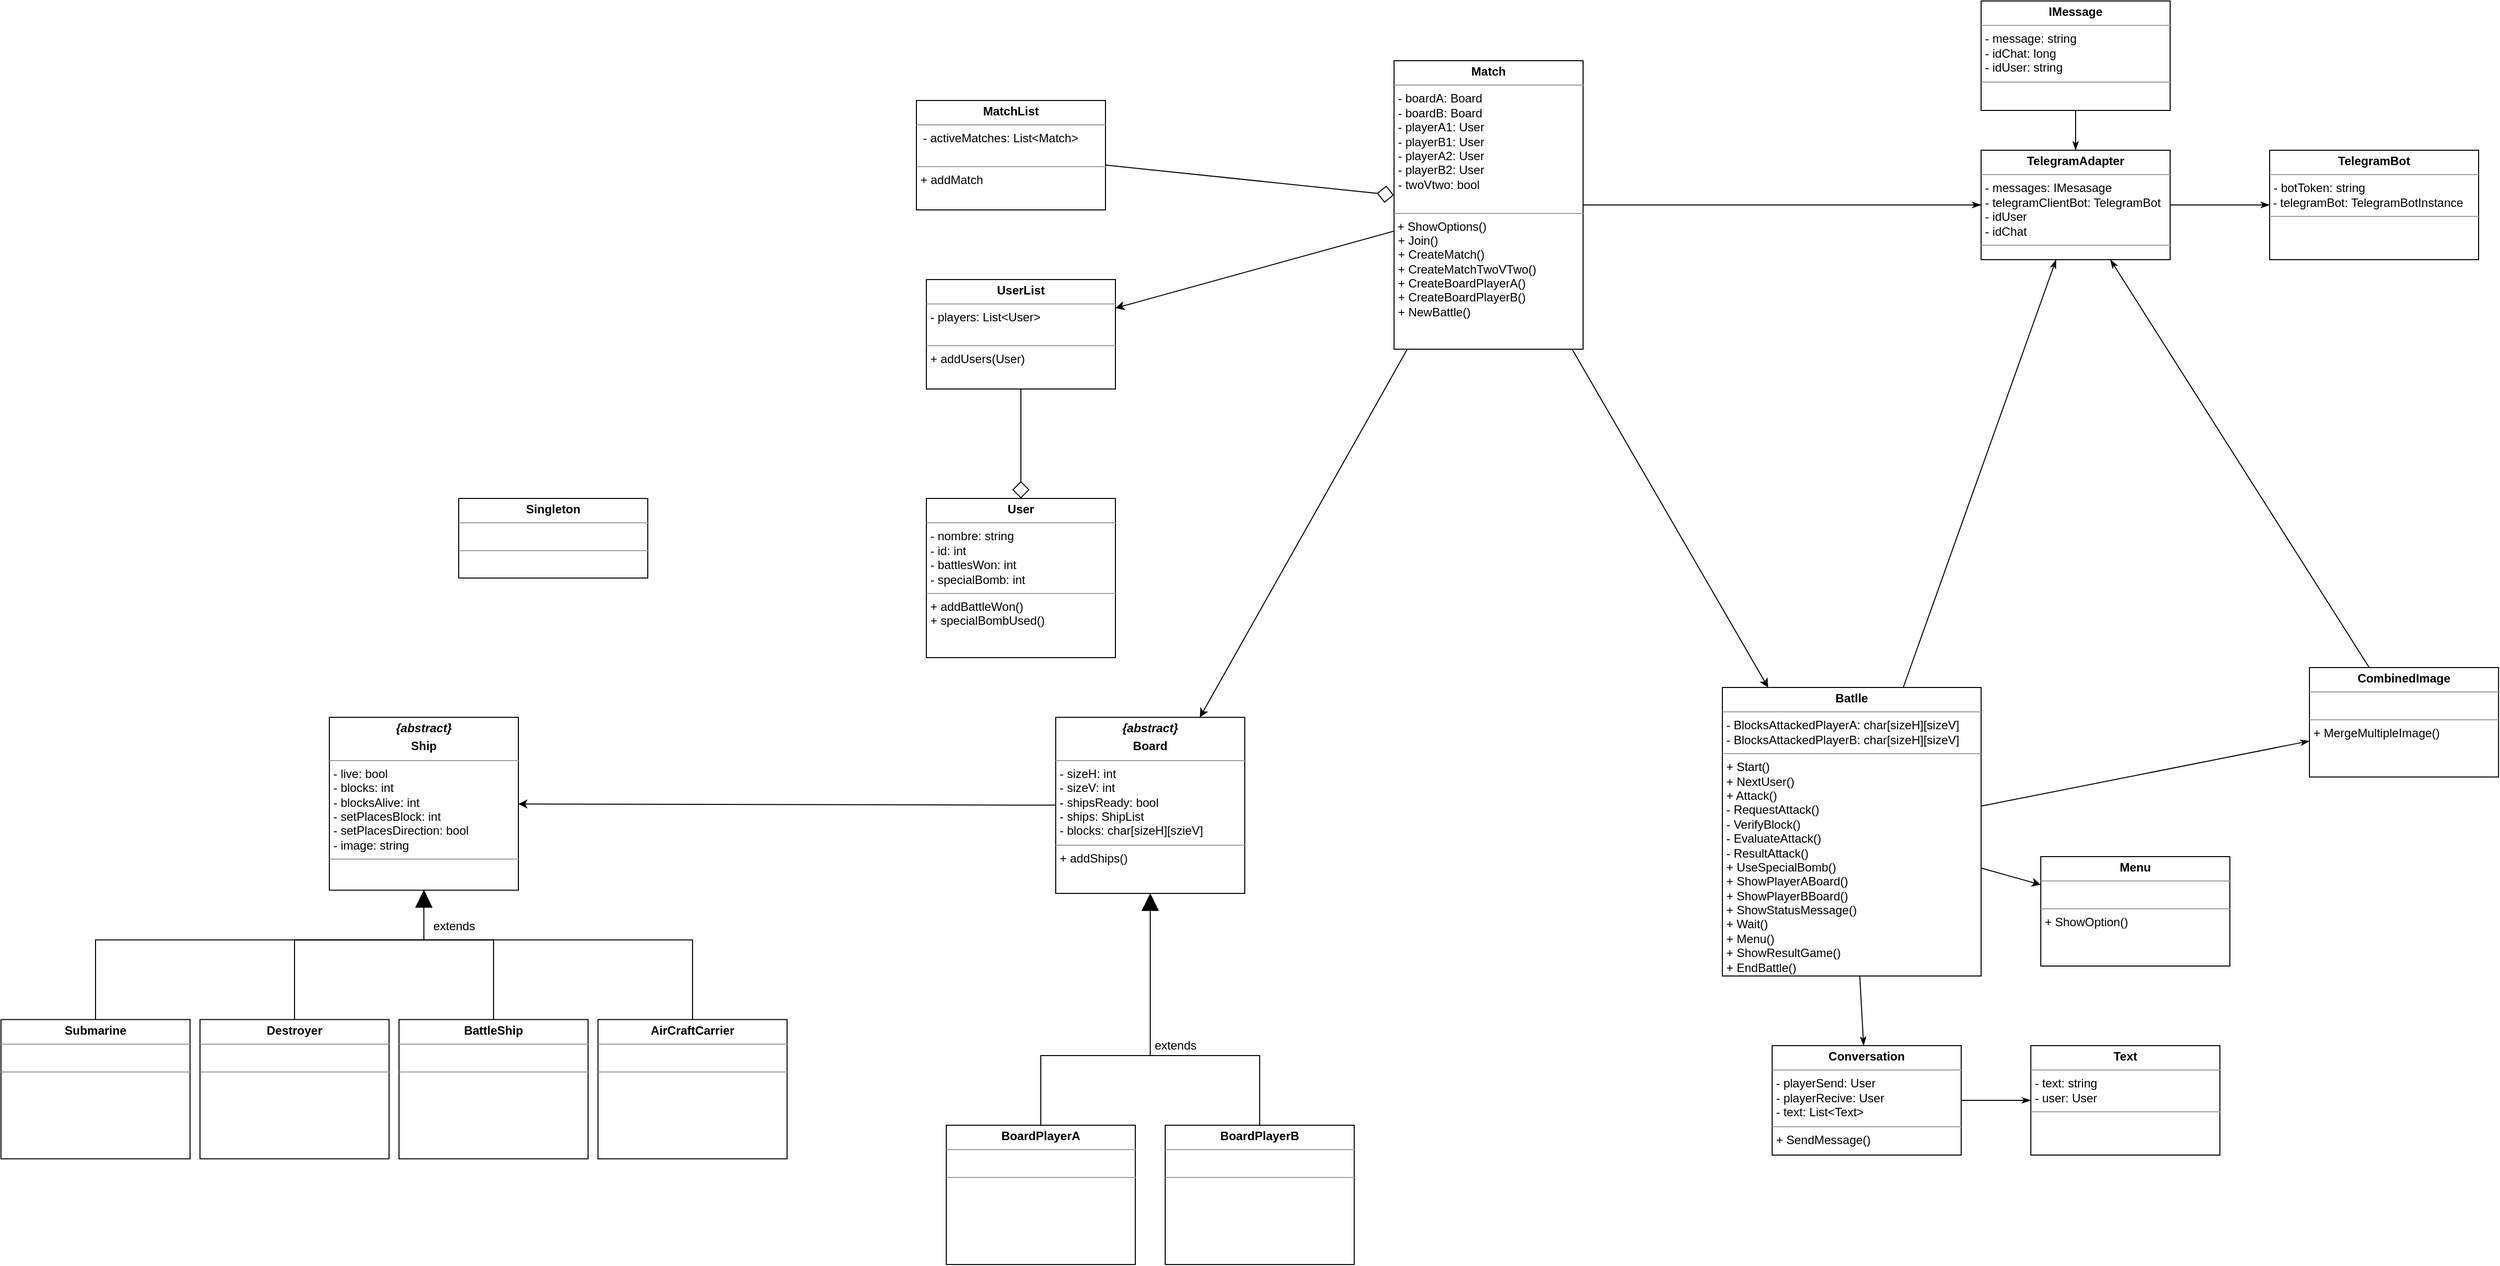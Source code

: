 <mxfile>
    <diagram name="Page-1" id="c4acf3e9-155e-7222-9cf6-157b1a14988f">
        <mxGraphModel dx="3019" dy="-309" grid="1" gridSize="10" guides="0" tooltips="1" connect="1" arrows="1" fold="1" page="0" pageScale="1" pageWidth="850" pageHeight="1100" background="none" math="0" shadow="0">
            <root>
                <mxCell id="0"/>
                <mxCell id="1" parent="0"/>
                <mxCell id="5d2195bd80daf111-18" value="&lt;p style=&quot;margin: 0px ; margin-top: 4px ; text-align: center&quot;&gt;&lt;b&gt;User&lt;/b&gt;&lt;br&gt;&lt;/p&gt;&lt;hr size=&quot;1&quot;&gt;&lt;p style=&quot;margin: 0px ; margin-left: 4px&quot;&gt;- nombre: string&lt;br&gt;- id: int&lt;/p&gt;&lt;p style=&quot;margin: 0px 0px 0px 4px&quot;&gt;- battlesWon: int&lt;/p&gt;&lt;p style=&quot;margin: 0px 0px 0px 4px&quot;&gt;- specialBomb: int&lt;/p&gt;&lt;hr size=&quot;1&quot;&gt;&lt;p style=&quot;margin: 0px 0px 0px 4px&quot;&gt;+ addBattleWon()&lt;/p&gt;&lt;p style=&quot;margin: 0px 0px 0px 4px&quot;&gt;+ specialBombUsed()&lt;/p&gt;" style="verticalAlign=top;align=left;overflow=fill;fontSize=12;fontFamily=Helvetica;html=1;rounded=0;shadow=0;comic=0;labelBackgroundColor=none;strokeWidth=1" parent="1" vertex="1">
                    <mxGeometry x="-690" y="1560" width="190" height="160" as="geometry"/>
                </mxCell>
                <mxCell id="16" style="edgeStyle=none;html=1;endArrow=classic;endFill=1;endSize=6;" parent="1" source="w-Vky3n0tNIHlPumxMTk-5" target="w-Vky3n0tNIHlPumxMTk-10" edge="1">
                    <mxGeometry relative="1" as="geometry">
                        <mxPoint x="-860" y="1869.709" as="targetPoint"/>
                    </mxGeometry>
                </mxCell>
                <mxCell id="w-Vky3n0tNIHlPumxMTk-5" value="&lt;p style=&quot;margin: 0px ; margin-top: 4px ; text-align: center&quot;&gt;&lt;b&gt;&lt;i&gt;{abstract}&lt;/i&gt;&lt;/b&gt;&lt;/p&gt;&lt;p style=&quot;margin: 0px ; margin-top: 4px ; text-align: center&quot;&gt;&lt;b&gt;Board&lt;/b&gt;&lt;/p&gt;&lt;hr size=&quot;1&quot;&gt;&lt;p style=&quot;margin: 0px ; margin-left: 4px&quot;&gt;- sizeH: int&lt;/p&gt;&lt;p style=&quot;margin: 0px ; margin-left: 4px&quot;&gt;- sizeV: int&lt;/p&gt;&lt;p style=&quot;margin: 0px ; margin-left: 4px&quot;&gt;- shipsReady: bool&lt;/p&gt;&lt;p style=&quot;margin: 0px ; margin-left: 4px&quot;&gt;- ships: ShipList&lt;/p&gt;&lt;p style=&quot;margin: 0px ; margin-left: 4px&quot;&gt;- blocks: char[sizeH][szieV]&lt;/p&gt;&lt;hr size=&quot;1&quot;&gt;&lt;p style=&quot;margin: 0px ; margin-left: 4px&quot;&gt;+ addShips()&lt;/p&gt;" style="verticalAlign=top;align=left;overflow=fill;fontSize=12;fontFamily=Helvetica;html=1;rounded=0;shadow=0;comic=0;labelBackgroundColor=none;strokeWidth=1" parent="1" vertex="1">
                    <mxGeometry x="-560" y="1780" width="190" height="177" as="geometry"/>
                </mxCell>
                <mxCell id="w-Vky3n0tNIHlPumxMTk-6" style="rounded=0;orthogonalLoop=1;jettySize=auto;html=1;endArrow=block;endFill=1;entryX=0.5;entryY=1;entryDx=0;entryDy=0;" parent="1" source="w-Vky3n0tNIHlPumxMTk-7" target="w-Vky3n0tNIHlPumxMTk-5" edge="1">
                    <mxGeometry relative="1" as="geometry">
                        <mxPoint x="-340" y="1990" as="targetPoint"/>
                        <Array as="points">
                            <mxPoint x="-575" y="2120"/>
                            <mxPoint x="-465" y="2120"/>
                        </Array>
                    </mxGeometry>
                </mxCell>
                <mxCell id="w-Vky3n0tNIHlPumxMTk-7" value="&lt;p style=&quot;margin: 0px ; margin-top: 4px ; text-align: center&quot;&gt;&lt;b&gt;BoardPlayerA&lt;/b&gt;&lt;/p&gt;&lt;hr size=&quot;1&quot;&gt;&lt;p style=&quot;margin: 0px ; margin-left: 4px&quot;&gt;&lt;br&gt;&lt;/p&gt;&lt;hr size=&quot;1&quot;&gt;&lt;p style=&quot;margin: 0px ; margin-left: 4px&quot;&gt;&lt;br&gt;&lt;/p&gt;" style="verticalAlign=top;align=left;overflow=fill;fontSize=12;fontFamily=Helvetica;html=1;rounded=0;shadow=0;comic=0;labelBackgroundColor=none;strokeWidth=1" parent="1" vertex="1">
                    <mxGeometry x="-670" y="2190" width="190" height="140" as="geometry"/>
                </mxCell>
                <mxCell id="w-Vky3n0tNIHlPumxMTk-8" style="rounded=0;orthogonalLoop=1;jettySize=auto;html=1;endArrow=block;endFill=1;endSize=15;" parent="1" source="w-Vky3n0tNIHlPumxMTk-9" target="w-Vky3n0tNIHlPumxMTk-5" edge="1">
                    <mxGeometry relative="1" as="geometry">
                        <Array as="points">
                            <mxPoint x="-355" y="2120"/>
                            <mxPoint x="-465" y="2120"/>
                        </Array>
                    </mxGeometry>
                </mxCell>
                <mxCell id="w-Vky3n0tNIHlPumxMTk-9" value="&lt;p style=&quot;margin: 0px ; margin-top: 4px ; text-align: center&quot;&gt;&lt;b&gt;BoardPlayerB&lt;/b&gt;&lt;/p&gt;&lt;hr size=&quot;1&quot;&gt;&lt;p style=&quot;margin: 0px ; margin-left: 4px&quot;&gt;&lt;br&gt;&lt;/p&gt;&lt;hr size=&quot;1&quot;&gt;&lt;p style=&quot;margin: 0px ; margin-left: 4px&quot;&gt;&lt;br&gt;&lt;/p&gt;" style="verticalAlign=top;align=left;overflow=fill;fontSize=12;fontFamily=Helvetica;html=1;rounded=0;shadow=0;comic=0;labelBackgroundColor=none;strokeWidth=1" parent="1" vertex="1">
                    <mxGeometry x="-450" y="2190" width="190" height="140" as="geometry"/>
                </mxCell>
                <mxCell id="w-Vky3n0tNIHlPumxMTk-10" value="&lt;p style=&quot;margin: 0px ; margin-top: 4px ; text-align: center&quot;&gt;&lt;b&gt;&lt;i&gt;{abstract}&lt;/i&gt;&lt;/b&gt;&lt;/p&gt;&lt;p style=&quot;margin: 0px ; margin-top: 4px ; text-align: center&quot;&gt;&lt;b&gt;Ship&lt;/b&gt;&lt;/p&gt;&lt;hr size=&quot;1&quot;&gt;&lt;p style=&quot;margin: 0px ; margin-left: 4px&quot;&gt;&lt;span&gt;- live: bool&lt;/span&gt;&lt;br&gt;&lt;/p&gt;&lt;p style=&quot;margin: 0px ; margin-left: 4px&quot;&gt;&lt;span&gt;- blocks: int&lt;/span&gt;&lt;/p&gt;&lt;p style=&quot;margin: 0px ; margin-left: 4px&quot;&gt;- blocksAlive: int&lt;span&gt;&lt;br&gt;&lt;/span&gt;&lt;/p&gt;&lt;p style=&quot;margin: 0px ; margin-left: 4px&quot;&gt;- setPlacesBlock: int&lt;/p&gt;&lt;p style=&quot;margin: 0px ; margin-left: 4px&quot;&gt;- setPlacesDirection: bool&lt;/p&gt;&lt;p style=&quot;margin: 0px ; margin-left: 4px&quot;&gt;- image: string&lt;/p&gt;&lt;hr size=&quot;1&quot;&gt;&lt;p style=&quot;margin: 0px ; margin-left: 4px&quot;&gt;&lt;br&gt;&lt;/p&gt;" style="verticalAlign=top;align=left;overflow=fill;fontSize=12;fontFamily=Helvetica;html=1;rounded=0;shadow=0;comic=0;labelBackgroundColor=none;strokeWidth=1" parent="1" vertex="1">
                    <mxGeometry x="-1290" y="1780" width="190" height="173.77" as="geometry"/>
                </mxCell>
                <mxCell id="2" style="edgeStyle=none;html=1;" parent="1" source="7" target="XxbIE4E-ZRv_lZ-lYbm2-23" edge="1">
                    <mxGeometry relative="1" as="geometry">
                        <mxPoint x="-42.5" y="1710" as="sourcePoint"/>
                    </mxGeometry>
                </mxCell>
                <mxCell id="5" style="edgeStyle=none;html=1;" parent="1" source="7" target="w-Vky3n0tNIHlPumxMTk-5" edge="1">
                    <mxGeometry relative="1" as="geometry">
                        <mxPoint x="-208.972" y="1710" as="sourcePoint"/>
                    </mxGeometry>
                </mxCell>
                <mxCell id="6" style="edgeStyle=none;html=1;" parent="1" source="7" target="9" edge="1">
                    <mxGeometry relative="1" as="geometry"/>
                </mxCell>
                <mxCell id="XxbIE4E-ZRv_lZ-lYbm2-32" style="rounded=0;orthogonalLoop=1;jettySize=auto;html=1;exitX=0.5;exitY=0;exitDx=0;exitDy=0;" parent="1" source="XxbIE4E-ZRv_lZ-lYbm2-12" target="w-Vky3n0tNIHlPumxMTk-10" edge="1">
                    <mxGeometry relative="1" as="geometry">
                        <Array as="points">
                            <mxPoint x="-1525" y="2003.77"/>
                            <mxPoint x="-1195" y="2003.77"/>
                        </Array>
                    </mxGeometry>
                </mxCell>
                <mxCell id="XxbIE4E-ZRv_lZ-lYbm2-12" value="&lt;p style=&quot;margin: 0px ; margin-top: 4px ; text-align: center&quot;&gt;&lt;b&gt;Submarine&lt;/b&gt;&lt;/p&gt;&lt;hr size=&quot;1&quot;&gt;&lt;p style=&quot;margin: 0px ; margin-left: 4px&quot;&gt;&lt;br&gt;&lt;/p&gt;&lt;hr size=&quot;1&quot;&gt;&lt;p style=&quot;margin: 0px ; margin-left: 4px&quot;&gt;&lt;br&gt;&lt;/p&gt;" style="verticalAlign=top;align=left;overflow=fill;fontSize=12;fontFamily=Helvetica;html=1;rounded=0;shadow=0;comic=0;labelBackgroundColor=none;strokeWidth=1" parent="1" vertex="1">
                    <mxGeometry x="-1620" y="2083.77" width="190" height="140" as="geometry"/>
                </mxCell>
                <mxCell id="XxbIE4E-ZRv_lZ-lYbm2-20" style="rounded=0;orthogonalLoop=1;jettySize=auto;html=1;" parent="1" source="XxbIE4E-ZRv_lZ-lYbm2-13" target="w-Vky3n0tNIHlPumxMTk-10" edge="1">
                    <mxGeometry relative="1" as="geometry">
                        <Array as="points">
                            <mxPoint x="-1325" y="2003.77"/>
                            <mxPoint x="-1195" y="2003.77"/>
                        </Array>
                    </mxGeometry>
                </mxCell>
                <mxCell id="XxbIE4E-ZRv_lZ-lYbm2-19" style="rounded=0;orthogonalLoop=1;jettySize=auto;html=1;startArrow=none;" parent="1" source="XxbIE4E-ZRv_lZ-lYbm2-15" target="w-Vky3n0tNIHlPumxMTk-10" edge="1">
                    <mxGeometry relative="1" as="geometry">
                        <Array as="points">
                            <mxPoint x="-1125" y="2003.77"/>
                            <mxPoint x="-1195" y="2003.77"/>
                        </Array>
                    </mxGeometry>
                </mxCell>
                <mxCell id="XxbIE4E-ZRv_lZ-lYbm2-33" style="rounded=0;orthogonalLoop=1;jettySize=auto;html=1;endArrow=block;endFill=1;endSize=15;" parent="1" source="XxbIE4E-ZRv_lZ-lYbm2-16" target="w-Vky3n0tNIHlPumxMTk-10" edge="1">
                    <mxGeometry relative="1" as="geometry">
                        <Array as="points">
                            <mxPoint x="-925" y="2003.77"/>
                            <mxPoint x="-1195" y="2003.77"/>
                        </Array>
                    </mxGeometry>
                </mxCell>
                <mxCell id="XxbIE4E-ZRv_lZ-lYbm2-16" value="&lt;p style=&quot;margin: 0px ; margin-top: 4px ; text-align: center&quot;&gt;&lt;b&gt;AirCraftCarrier&lt;/b&gt;&lt;/p&gt;&lt;hr size=&quot;1&quot;&gt;&lt;p style=&quot;margin: 0px ; margin-left: 4px&quot;&gt;&lt;br&gt;&lt;/p&gt;&lt;hr size=&quot;1&quot;&gt;&lt;p style=&quot;margin: 0px ; margin-left: 4px&quot;&gt;&lt;br&gt;&lt;/p&gt;" style="verticalAlign=top;align=left;overflow=fill;fontSize=12;fontFamily=Helvetica;html=1;rounded=0;shadow=0;comic=0;labelBackgroundColor=none;strokeWidth=1" parent="1" vertex="1">
                    <mxGeometry x="-1020" y="2083.77" width="190" height="140" as="geometry"/>
                </mxCell>
                <mxCell id="23" style="edgeStyle=none;html=1;" parent="1" source="XxbIE4E-ZRv_lZ-lYbm2-23" target="22" edge="1">
                    <mxGeometry relative="1" as="geometry"/>
                </mxCell>
                <mxCell id="49" style="edgeStyle=none;html=1;endArrow=classicThin;endFill=1;endSize=6;" edge="1" parent="1" source="XxbIE4E-ZRv_lZ-lYbm2-23" target="44">
                    <mxGeometry relative="1" as="geometry"/>
                </mxCell>
                <mxCell id="52" style="edgeStyle=none;html=1;endArrow=classicThin;endFill=1;endSize=6;" edge="1" parent="1" source="XxbIE4E-ZRv_lZ-lYbm2-23" target="58">
                    <mxGeometry relative="1" as="geometry">
                        <mxPoint x="680" y="1783.972" as="targetPoint"/>
                    </mxGeometry>
                </mxCell>
                <mxCell id="56" style="edgeStyle=none;html=1;endArrow=classicThin;endFill=1;endSize=6;" edge="1" parent="1" source="XxbIE4E-ZRv_lZ-lYbm2-23" target="54">
                    <mxGeometry relative="1" as="geometry"/>
                </mxCell>
                <mxCell id="XxbIE4E-ZRv_lZ-lYbm2-23" value="&lt;p style=&quot;margin: 0px ; margin-top: 4px ; text-align: center&quot;&gt;&lt;b&gt;Batlle&lt;/b&gt;&lt;/p&gt;&lt;hr size=&quot;1&quot;&gt;&lt;p style=&quot;margin: 0px ; margin-left: 4px&quot;&gt;- BlocksAttackedPlayerA: char[sizeH][sizeV]&lt;/p&gt;&lt;p style=&quot;margin: 0px ; margin-left: 4px&quot;&gt;- BlocksAttackedPlayerB: char[sizeH][sizeV]&lt;br&gt;&lt;/p&gt;&lt;hr size=&quot;1&quot;&gt;&lt;p style=&quot;margin: 0px ; margin-left: 4px&quot;&gt;+ Start()&lt;/p&gt;&lt;p style=&quot;margin: 0px ; margin-left: 4px&quot;&gt;+ NextUser()&lt;/p&gt;&lt;p style=&quot;margin: 0px ; margin-left: 4px&quot;&gt;+ Attack()&lt;/p&gt;&lt;p style=&quot;margin: 0px 0px 0px 4px&quot;&gt;- RequestAttack()&lt;/p&gt;&lt;p style=&quot;margin: 0px 0px 0px 4px&quot;&gt;- VerifyBlock()&lt;/p&gt;&lt;p style=&quot;margin: 0px 0px 0px 4px&quot;&gt;- EvaluateAttack()&lt;/p&gt;&lt;p style=&quot;margin: 0px 0px 0px 4px&quot;&gt;- ResultAttack()&lt;/p&gt;&lt;p style=&quot;margin: 0px 0px 0px 4px&quot;&gt;+ UseSpecialBomb()&lt;/p&gt;&lt;p style=&quot;margin: 0px ; margin-left: 4px&quot;&gt;+ ShowPlayerABoard()&lt;/p&gt;&lt;p style=&quot;margin: 0px ; margin-left: 4px&quot;&gt;+ ShowPlayerBBoard()&lt;/p&gt;&lt;p style=&quot;margin: 0px ; margin-left: 4px&quot;&gt;+ ShowStatusMessage()&lt;/p&gt;&lt;p style=&quot;margin: 0px ; margin-left: 4px&quot;&gt;+ Wait()&lt;/p&gt;&lt;p style=&quot;margin: 0px ; margin-left: 4px&quot;&gt;+ Menu()&lt;/p&gt;&lt;p style=&quot;margin: 0px ; margin-left: 4px&quot;&gt;+ ShowResultGame()&lt;/p&gt;&lt;p style=&quot;margin: 0px ; margin-left: 4px&quot;&gt;+ EndBattle()&lt;/p&gt;&lt;p style=&quot;margin: 0px ; margin-left: 4px&quot;&gt;&lt;br&gt;&lt;/p&gt;" style="verticalAlign=top;align=left;overflow=fill;fontSize=12;fontFamily=Helvetica;html=1;rounded=0;shadow=0;comic=0;labelBackgroundColor=none;strokeWidth=1" parent="1" vertex="1">
                    <mxGeometry x="110" y="1750" width="260" height="290" as="geometry"/>
                </mxCell>
                <mxCell id="XxbIE4E-ZRv_lZ-lYbm2-15" value="&lt;p style=&quot;margin: 0px ; margin-top: 4px ; text-align: center&quot;&gt;&lt;b&gt;BattleShip&lt;/b&gt;&lt;/p&gt;&lt;hr size=&quot;1&quot;&gt;&lt;p style=&quot;margin: 0px ; margin-left: 4px&quot;&gt;&lt;br&gt;&lt;/p&gt;&lt;hr size=&quot;1&quot;&gt;&lt;p style=&quot;margin: 0px ; margin-left: 4px&quot;&gt;&lt;br&gt;&lt;/p&gt;" style="verticalAlign=top;align=left;overflow=fill;fontSize=12;fontFamily=Helvetica;html=1;rounded=0;shadow=0;comic=0;labelBackgroundColor=none;strokeWidth=1" parent="1" vertex="1">
                    <mxGeometry x="-1220" y="2083.77" width="190" height="140" as="geometry"/>
                </mxCell>
                <mxCell id="XxbIE4E-ZRv_lZ-lYbm2-13" value="&lt;p style=&quot;margin: 0px ; margin-top: 4px ; text-align: center&quot;&gt;&lt;b&gt;Destroyer&lt;/b&gt;&lt;/p&gt;&lt;hr size=&quot;1&quot;&gt;&lt;p style=&quot;margin: 0px ; margin-left: 4px&quot;&gt;&lt;br&gt;&lt;/p&gt;&lt;hr size=&quot;1&quot;&gt;&lt;p style=&quot;margin: 0px ; margin-left: 4px&quot;&gt;&lt;br&gt;&lt;/p&gt;" style="verticalAlign=top;align=left;overflow=fill;fontSize=12;fontFamily=Helvetica;html=1;rounded=0;shadow=0;comic=0;labelBackgroundColor=none;strokeWidth=1" parent="1" vertex="1">
                    <mxGeometry x="-1420" y="2083.77" width="190" height="140" as="geometry"/>
                </mxCell>
                <mxCell id="51" style="edgeStyle=none;html=1;endArrow=classicThin;endFill=1;endSize=6;" edge="1" parent="1" source="7" target="44">
                    <mxGeometry relative="1" as="geometry"/>
                </mxCell>
                <mxCell id="7" value="&lt;p style=&quot;margin: 0px ; margin-top: 4px ; text-align: center&quot;&gt;&lt;b&gt;Match&lt;/b&gt;&lt;/p&gt;&lt;hr size=&quot;1&quot;&gt;&lt;p style=&quot;margin: 0px 0px 0px 4px&quot;&gt;- boardA: Board&lt;br&gt;- boardB: Board&lt;/p&gt;&lt;p style=&quot;margin: 0px 0px 0px 4px&quot;&gt;- playerA1: User&lt;/p&gt;&lt;p style=&quot;margin: 0px 0px 0px 4px&quot;&gt;- playerB1: User&lt;/p&gt;&lt;p style=&quot;margin: 0px 0px 0px 4px&quot;&gt;- playerA2: User&lt;/p&gt;&lt;p style=&quot;margin: 0px 0px 0px 4px&quot;&gt;- playerB2: User&lt;/p&gt;&lt;p style=&quot;margin: 0px 0px 0px 4px&quot;&gt;- twoVtwo: bool&lt;/p&gt;&lt;br&gt;&lt;hr size=&quot;1&quot;&gt;&amp;nbsp;+ ShowOptions()&lt;p style=&quot;margin: 0px ; margin-left: 4px&quot;&gt;+ Join()&lt;/p&gt;&lt;p style=&quot;margin: 0px ; margin-left: 4px&quot;&gt;&lt;span&gt;+ CreateMatch()&lt;/span&gt;&lt;br&gt;&lt;/p&gt;&lt;p style=&quot;margin: 0px ; margin-left: 4px&quot;&gt;+ CreateMatchTwoVTwo()&lt;/p&gt;&lt;p style=&quot;margin: 0px 0px 0px 4px&quot;&gt;+ CreateBoardPlayerA()&lt;/p&gt;&lt;p style=&quot;margin: 0px 0px 0px 4px&quot;&gt;+ CreateBoardPlayerB()&lt;/p&gt;&lt;p style=&quot;margin: 0px 0px 0px 4px&quot;&gt;+ NewBattle()&lt;/p&gt;" style="verticalAlign=top;align=left;overflow=fill;fontSize=12;fontFamily=Helvetica;html=1;rounded=0;shadow=0;comic=0;labelBackgroundColor=none;strokeWidth=1" parent="1" vertex="1">
                    <mxGeometry x="-220" y="1120" width="190" height="290" as="geometry"/>
                </mxCell>
                <mxCell id="10" style="edgeStyle=none;html=1;endArrow=diamond;endFill=0;endSize=15;" parent="1" source="12" target="7" edge="1">
                    <mxGeometry relative="1" as="geometry"/>
                </mxCell>
                <mxCell id="11" style="edgeStyle=none;html=1;endArrow=diamond;endFill=0;endSize=15;" parent="1" source="9" target="5d2195bd80daf111-18" edge="1">
                    <mxGeometry relative="1" as="geometry"/>
                </mxCell>
                <mxCell id="9" value="&lt;p style=&quot;margin: 0px ; margin-top: 4px ; text-align: center&quot;&gt;&lt;b&gt;UserList&lt;/b&gt;&lt;/p&gt;&lt;hr size=&quot;1&quot;&gt;&lt;p style=&quot;margin: 0px ; margin-left: 4px&quot;&gt;- players: List&amp;lt;User&amp;gt;&lt;/p&gt;&lt;br&gt;&lt;hr size=&quot;1&quot;&gt;&lt;p style=&quot;margin: 0px ; margin-left: 4px&quot;&gt;+ addUsers(User)&lt;/p&gt;" style="verticalAlign=top;align=left;overflow=fill;fontSize=12;fontFamily=Helvetica;html=1;rounded=0;shadow=0;comic=0;labelBackgroundColor=none;strokeWidth=1" parent="1" vertex="1">
                    <mxGeometry x="-690" y="1340" width="190" height="110" as="geometry"/>
                </mxCell>
                <mxCell id="12" value="&lt;p style=&quot;margin: 0px ; margin-top: 4px ; text-align: center&quot;&gt;&lt;b&gt;MatchList&lt;/b&gt;&lt;/p&gt;&lt;hr size=&quot;1&quot;&gt;&lt;p style=&quot;margin: 0px ; margin-left: 4px&quot;&gt;&lt;/p&gt;&amp;nbsp; - activeMatches: List&amp;lt;Match&amp;gt;&lt;br&gt;&lt;br&gt;&lt;hr size=&quot;1&quot;&gt;&lt;p style=&quot;margin: 0px ; margin-left: 4px&quot;&gt;+ addMatch&lt;/p&gt;" style="verticalAlign=top;align=left;overflow=fill;fontSize=12;fontFamily=Helvetica;html=1;rounded=0;shadow=0;comic=0;labelBackgroundColor=none;strokeWidth=1" parent="1" vertex="1">
                    <mxGeometry x="-700" y="1160" width="190" height="110" as="geometry"/>
                </mxCell>
                <mxCell id="13" value="extends" style="text;html=1;align=center;verticalAlign=middle;resizable=0;points=[];autosize=1;strokeColor=none;fillColor=none;" parent="1" vertex="1">
                    <mxGeometry x="-1195" y="1980" width="60" height="20" as="geometry"/>
                </mxCell>
                <mxCell id="15" value="extends" style="text;html=1;align=center;verticalAlign=middle;resizable=0;points=[];autosize=1;strokeColor=none;fillColor=none;" parent="1" vertex="1">
                    <mxGeometry x="-470" y="2100" width="60" height="20" as="geometry"/>
                </mxCell>
                <mxCell id="17" value="&lt;p style=&quot;margin: 0px ; margin-top: 4px ; text-align: center&quot;&gt;&lt;b&gt;Singleton&lt;/b&gt;&lt;br&gt;&lt;/p&gt;&lt;hr size=&quot;1&quot;&gt;&lt;p style=&quot;margin: 0px ; margin-left: 4px&quot;&gt;&lt;br&gt;&lt;/p&gt;&lt;hr size=&quot;1&quot;&gt;&lt;p style=&quot;margin: 0px ; margin-left: 4px&quot;&gt;&lt;br&gt;&lt;/p&gt;" style="verticalAlign=top;align=left;overflow=fill;fontSize=12;fontFamily=Helvetica;html=1;rounded=0;shadow=0;comic=0;labelBackgroundColor=none;strokeWidth=1" parent="1" vertex="1">
                    <mxGeometry x="-1160" y="1560" width="190" height="80" as="geometry"/>
                </mxCell>
                <mxCell id="22" value="&lt;p style=&quot;margin: 0px ; margin-top: 4px ; text-align: center&quot;&gt;&lt;b&gt;Menu&lt;/b&gt;&lt;/p&gt;&lt;hr size=&quot;1&quot;&gt;&lt;p style=&quot;margin: 0px ; margin-left: 4px&quot;&gt;&lt;br&gt;&lt;/p&gt;&lt;hr size=&quot;1&quot;&gt;&lt;p style=&quot;margin: 0px ; margin-left: 4px&quot;&gt;+ ShowOption()&lt;/p&gt;" style="verticalAlign=top;align=left;overflow=fill;fontSize=12;fontFamily=Helvetica;html=1;rounded=0;shadow=0;comic=0;labelBackgroundColor=none;strokeWidth=1" parent="1" vertex="1">
                    <mxGeometry x="430" y="1920" width="190" height="110" as="geometry"/>
                </mxCell>
                <mxCell id="47" style="edgeStyle=none;html=1;endArrow=classicThin;endFill=1;endSize=6;" edge="1" parent="1" source="24" target="44">
                    <mxGeometry relative="1" as="geometry"/>
                </mxCell>
                <mxCell id="24" value="&lt;p style=&quot;margin: 0px ; margin-top: 4px ; text-align: center&quot;&gt;&lt;b&gt;IMessage&lt;/b&gt;&lt;/p&gt;&lt;hr size=&quot;1&quot;&gt;&lt;p style=&quot;margin: 0px ; margin-left: 4px&quot;&gt;- message: string&lt;/p&gt;&lt;p style=&quot;margin: 0px ; margin-left: 4px&quot;&gt;- idChat: long&lt;/p&gt;&lt;p style=&quot;margin: 0px ; margin-left: 4px&quot;&gt;- idUser: string&lt;/p&gt;&lt;hr size=&quot;1&quot;&gt;&lt;p style=&quot;margin: 0px ; margin-left: 4px&quot;&gt;&lt;br&gt;&lt;/p&gt;" style="verticalAlign=top;align=left;overflow=fill;fontSize=12;fontFamily=Helvetica;html=1;rounded=0;shadow=0;comic=0;labelBackgroundColor=none;strokeWidth=1" parent="1" vertex="1">
                    <mxGeometry x="370" y="1060" width="190" height="110" as="geometry"/>
                </mxCell>
                <mxCell id="38" value="&lt;p style=&quot;margin: 0px ; margin-top: 4px ; text-align: center&quot;&gt;&lt;b&gt;TelegramBot&lt;/b&gt;&lt;/p&gt;&lt;hr size=&quot;1&quot;&gt;&lt;p style=&quot;margin: 0px ; margin-left: 4px&quot;&gt;- botToken: string&lt;/p&gt;&amp;nbsp;- telegramBot: TelegramBotInstance&lt;br&gt;&lt;hr size=&quot;1&quot;&gt;&lt;p style=&quot;margin: 0px ; margin-left: 4px&quot;&gt;&lt;br&gt;&lt;/p&gt;" style="verticalAlign=top;align=left;overflow=fill;fontSize=12;fontFamily=Helvetica;html=1;rounded=0;shadow=0;comic=0;labelBackgroundColor=none;strokeWidth=1" vertex="1" parent="1">
                    <mxGeometry x="660" y="1210" width="210" height="110" as="geometry"/>
                </mxCell>
                <mxCell id="53" style="edgeStyle=none;html=1;endArrow=classicThin;endFill=1;endSize=6;" edge="1" parent="1" source="58" target="44">
                    <mxGeometry relative="1" as="geometry">
                        <mxPoint x="731.162" y="1690" as="sourcePoint"/>
                    </mxGeometry>
                </mxCell>
                <mxCell id="48" style="edgeStyle=none;html=1;endArrow=classicThin;endFill=1;endSize=6;" edge="1" parent="1" source="44" target="38">
                    <mxGeometry relative="1" as="geometry"/>
                </mxCell>
                <mxCell id="44" value="&lt;p style=&quot;margin: 0px ; margin-top: 4px ; text-align: center&quot;&gt;&lt;b&gt;TelegramAdapter&lt;/b&gt;&lt;/p&gt;&lt;hr size=&quot;1&quot;&gt;&lt;p style=&quot;margin: 0px ; margin-left: 4px&quot;&gt;- messages: IMesasage&lt;/p&gt;&lt;p style=&quot;margin: 0px ; margin-left: 4px&quot;&gt;- telegramClientBot: TelegramBot&lt;/p&gt;&lt;p style=&quot;margin: 0px ; margin-left: 4px&quot;&gt;- idUser&lt;/p&gt;&lt;p style=&quot;margin: 0px ; margin-left: 4px&quot;&gt;- idChat&lt;/p&gt;&lt;hr size=&quot;1&quot;&gt;&lt;p style=&quot;margin: 0px ; margin-left: 4px&quot;&gt;&lt;br&gt;&lt;/p&gt;" style="verticalAlign=top;align=left;overflow=fill;fontSize=12;fontFamily=Helvetica;html=1;rounded=0;shadow=0;comic=0;labelBackgroundColor=none;strokeWidth=1" vertex="1" parent="1">
                    <mxGeometry x="370" y="1210" width="190" height="110" as="geometry"/>
                </mxCell>
                <mxCell id="57" style="edgeStyle=none;html=1;endArrow=classicThin;endFill=1;endSize=6;" edge="1" parent="1" source="54" target="55">
                    <mxGeometry relative="1" as="geometry"/>
                </mxCell>
                <mxCell id="54" value="&lt;p style=&quot;margin: 0px ; margin-top: 4px ; text-align: center&quot;&gt;&lt;b&gt;Conversation&lt;/b&gt;&lt;/p&gt;&lt;hr size=&quot;1&quot;&gt;&lt;p style=&quot;margin: 0px ; margin-left: 4px&quot;&gt;&lt;span&gt;- playerSend: User&lt;/span&gt;&lt;br&gt;&lt;/p&gt;&lt;p style=&quot;margin: 0px ; margin-left: 4px&quot;&gt;- playerRecive: User&amp;nbsp;&lt;/p&gt;&lt;p style=&quot;margin: 0px ; margin-left: 4px&quot;&gt;- text: List&amp;lt;Text&amp;gt;&lt;/p&gt;&lt;hr size=&quot;1&quot;&gt;&lt;p style=&quot;margin: 0px ; margin-left: 4px&quot;&gt;+ SendMessage()&lt;/p&gt;" style="verticalAlign=top;align=left;overflow=fill;fontSize=12;fontFamily=Helvetica;html=1;rounded=0;shadow=0;comic=0;labelBackgroundColor=none;strokeWidth=1" vertex="1" parent="1">
                    <mxGeometry x="160" y="2110" width="190" height="110" as="geometry"/>
                </mxCell>
                <mxCell id="55" value="&lt;p style=&quot;margin: 0px ; margin-top: 4px ; text-align: center&quot;&gt;&lt;b&gt;Text&lt;/b&gt;&lt;/p&gt;&lt;hr size=&quot;1&quot;&gt;&lt;p style=&quot;margin: 0px ; margin-left: 4px&quot;&gt;- text: string&lt;/p&gt;&lt;p style=&quot;margin: 0px ; margin-left: 4px&quot;&gt;- user: User&lt;/p&gt;&lt;hr size=&quot;1&quot;&gt;&lt;p style=&quot;margin: 0px ; margin-left: 4px&quot;&gt;&lt;br&gt;&lt;/p&gt;" style="verticalAlign=top;align=left;overflow=fill;fontSize=12;fontFamily=Helvetica;html=1;rounded=0;shadow=0;comic=0;labelBackgroundColor=none;strokeWidth=1" vertex="1" parent="1">
                    <mxGeometry x="420" y="2110" width="190" height="110" as="geometry"/>
                </mxCell>
                <mxCell id="58" value="&lt;p style=&quot;margin: 0px ; margin-top: 4px ; text-align: center&quot;&gt;&lt;b&gt;CombinedImage&lt;/b&gt;&lt;/p&gt;&lt;hr size=&quot;1&quot;&gt;&lt;p style=&quot;margin: 0px ; margin-left: 4px&quot;&gt;&lt;br&gt;&lt;/p&gt;&lt;hr size=&quot;1&quot;&gt;&lt;p style=&quot;margin: 0px ; margin-left: 4px&quot;&gt;+ MergeMultipleImage()&lt;/p&gt;" style="verticalAlign=top;align=left;overflow=fill;fontSize=12;fontFamily=Helvetica;html=1;rounded=0;shadow=0;comic=0;labelBackgroundColor=none;strokeWidth=1" vertex="1" parent="1">
                    <mxGeometry x="700" y="1730" width="190" height="110" as="geometry"/>
                </mxCell>
            </root>
        </mxGraphModel>
    </diagram>
</mxfile>